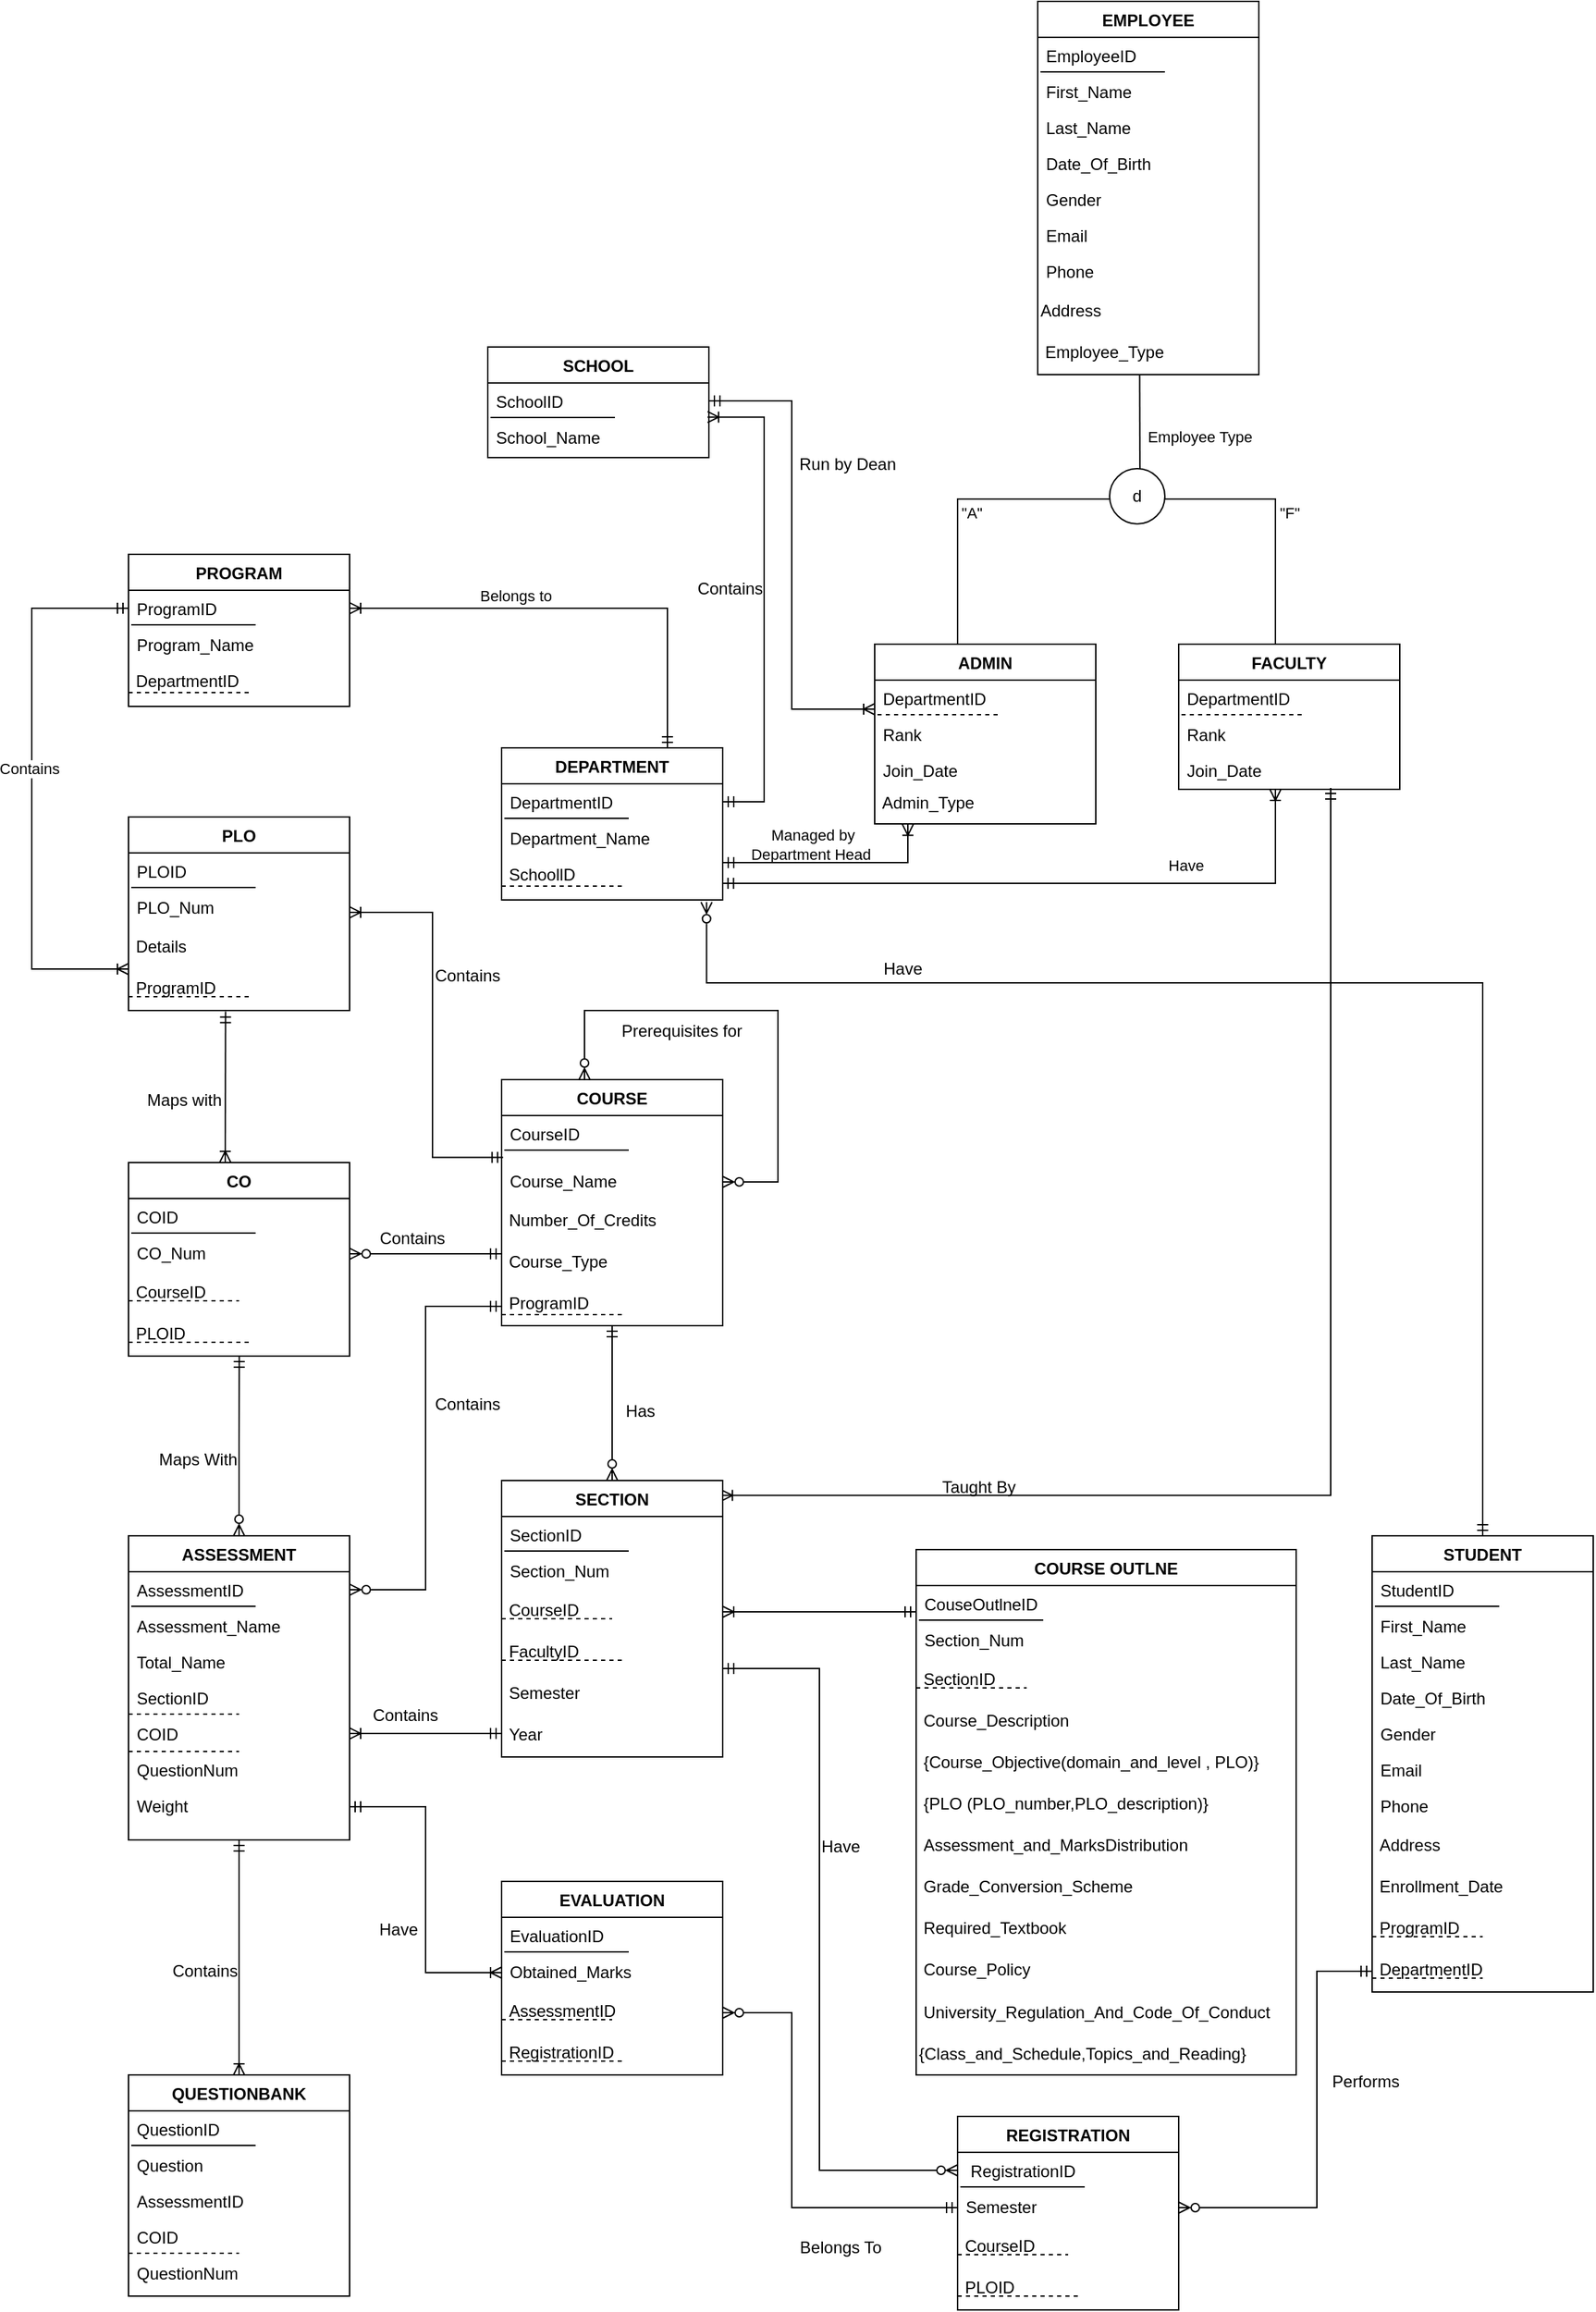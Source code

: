 <mxfile version="20.6.0" type="github">
  <diagram id="2zHvBWxBgFCYUnNaGsA4" name="Page-1">
    <mxGraphModel dx="2097" dy="699" grid="1" gridSize="10" guides="1" tooltips="1" connect="1" arrows="1" fold="1" page="1" pageScale="1" pageWidth="850" pageHeight="1100" math="0" shadow="0">
      <root>
        <mxCell id="0" />
        <mxCell id="1" parent="0" />
        <mxCell id="8piM8ojpYTOPc1nWlogf-1" value="EMPLOYEE" style="swimlane;fontStyle=1;align=center;verticalAlign=top;childLayout=stackLayout;horizontal=1;startSize=26;horizontalStack=0;resizeParent=1;resizeLast=0;collapsible=1;marginBottom=0;rounded=0;shadow=0;strokeWidth=1;" parent="1" vertex="1">
          <mxGeometry x="508" y="120" width="160" height="270" as="geometry">
            <mxRectangle x="550" y="140" width="160" height="26" as="alternateBounds" />
          </mxGeometry>
        </mxCell>
        <mxCell id="8piM8ojpYTOPc1nWlogf-2" value="EmployeeID" style="text;align=left;verticalAlign=top;spacingLeft=4;spacingRight=4;overflow=hidden;rotatable=0;points=[[0,0.5],[1,0.5]];portConstraint=eastwest;" parent="8piM8ojpYTOPc1nWlogf-1" vertex="1">
          <mxGeometry y="26" width="160" height="26" as="geometry" />
        </mxCell>
        <mxCell id="8piM8ojpYTOPc1nWlogf-3" value="" style="endArrow=none;html=1;rounded=0;" parent="8piM8ojpYTOPc1nWlogf-1" edge="1">
          <mxGeometry width="50" height="50" relative="1" as="geometry">
            <mxPoint x="2" y="51" as="sourcePoint" />
            <mxPoint x="92" y="51" as="targetPoint" />
          </mxGeometry>
        </mxCell>
        <mxCell id="8piM8ojpYTOPc1nWlogf-4" value="First_Name" style="text;align=left;verticalAlign=top;spacingLeft=4;spacingRight=4;overflow=hidden;rotatable=0;points=[[0,0.5],[1,0.5]];portConstraint=eastwest;rounded=0;shadow=0;html=0;" parent="8piM8ojpYTOPc1nWlogf-1" vertex="1">
          <mxGeometry y="52" width="160" height="26" as="geometry" />
        </mxCell>
        <mxCell id="8piM8ojpYTOPc1nWlogf-5" value="Last_Name" style="text;align=left;verticalAlign=top;spacingLeft=4;spacingRight=4;overflow=hidden;rotatable=0;points=[[0,0.5],[1,0.5]];portConstraint=eastwest;rounded=0;shadow=0;html=0;" parent="8piM8ojpYTOPc1nWlogf-1" vertex="1">
          <mxGeometry y="78" width="160" height="26" as="geometry" />
        </mxCell>
        <mxCell id="8piM8ojpYTOPc1nWlogf-6" value="Date_Of_Birth" style="text;align=left;verticalAlign=top;spacingLeft=4;spacingRight=4;overflow=hidden;rotatable=0;points=[[0,0.5],[1,0.5]];portConstraint=eastwest;rounded=0;shadow=0;html=0;" parent="8piM8ojpYTOPc1nWlogf-1" vertex="1">
          <mxGeometry y="104" width="160" height="26" as="geometry" />
        </mxCell>
        <mxCell id="8piM8ojpYTOPc1nWlogf-7" value="Gender&#xa;" style="text;align=left;verticalAlign=top;spacingLeft=4;spacingRight=4;overflow=hidden;rotatable=0;points=[[0,0.5],[1,0.5]];portConstraint=eastwest;rounded=0;shadow=0;html=0;" parent="8piM8ojpYTOPc1nWlogf-1" vertex="1">
          <mxGeometry y="130" width="160" height="26" as="geometry" />
        </mxCell>
        <mxCell id="8piM8ojpYTOPc1nWlogf-8" value="Email" style="text;align=left;verticalAlign=top;spacingLeft=4;spacingRight=4;overflow=hidden;rotatable=0;points=[[0,0.5],[1,0.5]];portConstraint=eastwest;" parent="8piM8ojpYTOPc1nWlogf-1" vertex="1">
          <mxGeometry y="156" width="160" height="26" as="geometry" />
        </mxCell>
        <mxCell id="8piM8ojpYTOPc1nWlogf-9" value="Phone" style="text;align=left;verticalAlign=top;spacingLeft=4;spacingRight=4;overflow=hidden;rotatable=0;points=[[0,0.5],[1,0.5]];portConstraint=eastwest;" parent="8piM8ojpYTOPc1nWlogf-1" vertex="1">
          <mxGeometry y="182" width="160" height="28" as="geometry" />
        </mxCell>
        <mxCell id="8piM8ojpYTOPc1nWlogf-10" value="Address" style="text;html=1;align=left;verticalAlign=top;resizable=0;points=[];autosize=1;strokeColor=none;fillColor=none;" parent="8piM8ojpYTOPc1nWlogf-1" vertex="1">
          <mxGeometry y="210" width="160" height="30" as="geometry" />
        </mxCell>
        <mxCell id="8piM8ojpYTOPc1nWlogf-11" value="&amp;nbsp;Employee_Type" style="text;html=1;align=left;verticalAlign=top;resizable=0;points=[];autosize=1;strokeColor=none;fillColor=none;" parent="8piM8ojpYTOPc1nWlogf-1" vertex="1">
          <mxGeometry y="240" width="160" height="30" as="geometry" />
        </mxCell>
        <mxCell id="8piM8ojpYTOPc1nWlogf-12" value="" style="endArrow=none;html=1;rounded=0;entryX=0.461;entryY=0.994;entryDx=0;entryDy=0;entryPerimeter=0;" parent="1" target="8piM8ojpYTOPc1nWlogf-11" edge="1">
          <mxGeometry width="50" height="50" relative="1" as="geometry">
            <mxPoint x="582" y="470" as="sourcePoint" />
            <mxPoint x="630" y="410" as="targetPoint" />
          </mxGeometry>
        </mxCell>
        <mxCell id="8piM8ojpYTOPc1nWlogf-13" value="d" style="ellipse;whiteSpace=wrap;html=1;aspect=fixed;" parent="1" vertex="1">
          <mxGeometry x="560" y="458" width="40" height="40" as="geometry" />
        </mxCell>
        <mxCell id="8piM8ojpYTOPc1nWlogf-14" value="" style="endArrow=none;html=1;rounded=0;edgeStyle=orthogonalEdgeStyle;entryX=0;entryY=0.55;entryDx=0;entryDy=0;entryPerimeter=0;" parent="1" target="8piM8ojpYTOPc1nWlogf-13" edge="1">
          <mxGeometry width="50" height="50" relative="1" as="geometry">
            <mxPoint x="450" y="590" as="sourcePoint" />
            <mxPoint x="550" y="480" as="targetPoint" />
            <Array as="points">
              <mxPoint x="450" y="480" />
            </Array>
          </mxGeometry>
        </mxCell>
        <mxCell id="8piM8ojpYTOPc1nWlogf-15" value="ADMIN" style="swimlane;fontStyle=1;align=center;verticalAlign=top;childLayout=stackLayout;horizontal=1;startSize=26;horizontalStack=0;resizeParent=1;resizeLast=0;collapsible=1;marginBottom=0;rounded=0;shadow=0;strokeWidth=1;" parent="1" vertex="1">
          <mxGeometry x="390" y="585" width="160" height="130" as="geometry">
            <mxRectangle x="550" y="140" width="160" height="26" as="alternateBounds" />
          </mxGeometry>
        </mxCell>
        <mxCell id="8piM8ojpYTOPc1nWlogf-16" value="DepartmentID" style="text;align=left;verticalAlign=top;spacingLeft=4;spacingRight=4;overflow=hidden;rotatable=0;points=[[0,0.5],[1,0.5]];portConstraint=eastwest;" parent="8piM8ojpYTOPc1nWlogf-15" vertex="1">
          <mxGeometry y="26" width="160" height="26" as="geometry" />
        </mxCell>
        <mxCell id="8piM8ojpYTOPc1nWlogf-17" value="" style="endArrow=none;html=1;rounded=0;dashed=1;" parent="8piM8ojpYTOPc1nWlogf-15" edge="1">
          <mxGeometry width="50" height="50" relative="1" as="geometry">
            <mxPoint x="2" y="51" as="sourcePoint" />
            <mxPoint x="92" y="51" as="targetPoint" />
          </mxGeometry>
        </mxCell>
        <mxCell id="8piM8ojpYTOPc1nWlogf-18" value="Rank" style="text;align=left;verticalAlign=top;spacingLeft=4;spacingRight=4;overflow=hidden;rotatable=0;points=[[0,0.5],[1,0.5]];portConstraint=eastwest;rounded=0;shadow=0;html=0;" parent="8piM8ojpYTOPc1nWlogf-15" vertex="1">
          <mxGeometry y="52" width="160" height="26" as="geometry" />
        </mxCell>
        <mxCell id="8piM8ojpYTOPc1nWlogf-19" value="Join_Date " style="text;align=left;verticalAlign=top;spacingLeft=4;spacingRight=4;overflow=hidden;rotatable=0;points=[[0,0.5],[1,0.5]];portConstraint=eastwest;rounded=0;shadow=0;html=0;" parent="8piM8ojpYTOPc1nWlogf-15" vertex="1">
          <mxGeometry y="78" width="160" height="22" as="geometry" />
        </mxCell>
        <mxCell id="3x2JDEbz_K17HkqZdjFt-53" value="&amp;nbsp;Admin_Type" style="text;html=1;align=left;verticalAlign=middle;resizable=0;points=[];autosize=1;strokeColor=none;fillColor=none;" vertex="1" parent="8piM8ojpYTOPc1nWlogf-15">
          <mxGeometry y="100" width="160" height="30" as="geometry" />
        </mxCell>
        <mxCell id="8piM8ojpYTOPc1nWlogf-20" style="edgeStyle=elbowEdgeStyle;rounded=0;orthogonalLoop=1;jettySize=auto;html=1;startArrow=ERmandOne;startFill=0;endArrow=ERoneToMany;endFill=0;entryX=0.994;entryY=0.054;entryDx=0;entryDy=0;entryPerimeter=0;" parent="1" source="8piM8ojpYTOPc1nWlogf-25" target="8piM8ojpYTOPc1nWlogf-90" edge="1">
          <mxGeometry relative="1" as="geometry">
            <mxPoint x="290" y="1220" as="targetPoint" />
            <mxPoint x="720" y="720" as="sourcePoint" />
            <Array as="points">
              <mxPoint x="720" y="1210" />
              <mxPoint x="720" y="1200" />
              <mxPoint x="680" y="850" />
              <mxPoint x="400" y="1310" />
              <mxPoint x="720" y="870" />
            </Array>
          </mxGeometry>
        </mxCell>
        <mxCell id="8piM8ojpYTOPc1nWlogf-21" value="FACULTY" style="swimlane;fontStyle=1;align=center;verticalAlign=top;childLayout=stackLayout;horizontal=1;startSize=26;horizontalStack=0;resizeParent=1;resizeLast=0;collapsible=1;marginBottom=0;rounded=0;shadow=0;strokeWidth=1;" parent="1" vertex="1">
          <mxGeometry x="610" y="585" width="160" height="105" as="geometry">
            <mxRectangle x="550" y="140" width="160" height="26" as="alternateBounds" />
          </mxGeometry>
        </mxCell>
        <mxCell id="8piM8ojpYTOPc1nWlogf-22" value="DepartmentID" style="text;align=left;verticalAlign=top;spacingLeft=4;spacingRight=4;overflow=hidden;rotatable=0;points=[[0,0.5],[1,0.5]];portConstraint=eastwest;" parent="8piM8ojpYTOPc1nWlogf-21" vertex="1">
          <mxGeometry y="26" width="160" height="26" as="geometry" />
        </mxCell>
        <mxCell id="8piM8ojpYTOPc1nWlogf-23" value="" style="endArrow=none;html=1;rounded=0;dashed=1;" parent="8piM8ojpYTOPc1nWlogf-21" edge="1">
          <mxGeometry width="50" height="50" relative="1" as="geometry">
            <mxPoint x="2" y="51" as="sourcePoint" />
            <mxPoint x="92" y="51" as="targetPoint" />
          </mxGeometry>
        </mxCell>
        <mxCell id="8piM8ojpYTOPc1nWlogf-24" value="Rank" style="text;align=left;verticalAlign=top;spacingLeft=4;spacingRight=4;overflow=hidden;rotatable=0;points=[[0,0.5],[1,0.5]];portConstraint=eastwest;rounded=0;shadow=0;html=0;" parent="8piM8ojpYTOPc1nWlogf-21" vertex="1">
          <mxGeometry y="52" width="160" height="26" as="geometry" />
        </mxCell>
        <mxCell id="8piM8ojpYTOPc1nWlogf-25" value="Join_Date " style="text;align=left;verticalAlign=top;spacingLeft=4;spacingRight=4;overflow=hidden;rotatable=0;points=[[0,0.5],[1,0.5]];portConstraint=eastwest;rounded=0;shadow=0;html=0;" parent="8piM8ojpYTOPc1nWlogf-21" vertex="1">
          <mxGeometry y="78" width="160" height="26" as="geometry" />
        </mxCell>
        <mxCell id="8piM8ojpYTOPc1nWlogf-26" value="" style="endArrow=none;html=1;rounded=0;edgeStyle=orthogonalEdgeStyle;entryX=1;entryY=0.5;entryDx=0;entryDy=0;" parent="1" target="8piM8ojpYTOPc1nWlogf-13" edge="1">
          <mxGeometry width="50" height="50" relative="1" as="geometry">
            <mxPoint x="680" y="585" as="sourcePoint" />
            <mxPoint x="790" y="475" as="targetPoint" />
            <Array as="points">
              <mxPoint x="680" y="480" />
              <mxPoint x="600" y="480" />
            </Array>
          </mxGeometry>
        </mxCell>
        <mxCell id="8piM8ojpYTOPc1nWlogf-27" value="SCHOOL" style="swimlane;fontStyle=1;align=center;verticalAlign=top;childLayout=stackLayout;horizontal=1;startSize=26;horizontalStack=0;resizeParent=1;resizeLast=0;collapsible=1;marginBottom=0;rounded=0;shadow=0;strokeWidth=1;" parent="1" vertex="1">
          <mxGeometry x="110" y="370" width="160" height="80" as="geometry">
            <mxRectangle x="550" y="140" width="160" height="26" as="alternateBounds" />
          </mxGeometry>
        </mxCell>
        <mxCell id="8piM8ojpYTOPc1nWlogf-28" value="SchoolID" style="text;align=left;verticalAlign=top;spacingLeft=4;spacingRight=4;overflow=hidden;rotatable=0;points=[[0,0.5],[1,0.5]];portConstraint=eastwest;" parent="8piM8ojpYTOPc1nWlogf-27" vertex="1">
          <mxGeometry y="26" width="160" height="26" as="geometry" />
        </mxCell>
        <mxCell id="8piM8ojpYTOPc1nWlogf-29" value="" style="endArrow=none;html=1;rounded=0;" parent="8piM8ojpYTOPc1nWlogf-27" edge="1">
          <mxGeometry width="50" height="50" relative="1" as="geometry">
            <mxPoint x="2" y="51" as="sourcePoint" />
            <mxPoint x="92" y="51" as="targetPoint" />
          </mxGeometry>
        </mxCell>
        <mxCell id="8piM8ojpYTOPc1nWlogf-30" value="School_Name" style="text;align=left;verticalAlign=top;spacingLeft=4;spacingRight=4;overflow=hidden;rotatable=0;points=[[0,0.5],[1,0.5]];portConstraint=eastwest;rounded=0;shadow=0;html=0;" parent="8piM8ojpYTOPc1nWlogf-27" vertex="1">
          <mxGeometry y="52" width="160" height="26" as="geometry" />
        </mxCell>
        <mxCell id="8piM8ojpYTOPc1nWlogf-31" value="" style="endArrow=ERoneToMany;html=1;rounded=0;edgeStyle=elbowEdgeStyle;exitX=1;exitY=0.5;exitDx=0;exitDy=0;startArrow=ERmandOne;startFill=0;endFill=0;" parent="1" source="8piM8ojpYTOPc1nWlogf-28" edge="1">
          <mxGeometry width="50" height="50" relative="1" as="geometry">
            <mxPoint x="390" y="470" as="sourcePoint" />
            <mxPoint x="390" y="632" as="targetPoint" />
          </mxGeometry>
        </mxCell>
        <mxCell id="8piM8ojpYTOPc1nWlogf-32" value="Run by Dean" style="text;html=1;align=center;verticalAlign=middle;resizable=0;points=[];autosize=1;strokeColor=none;fillColor=none;" parent="1" vertex="1">
          <mxGeometry x="325" y="440" width="90" height="30" as="geometry" />
        </mxCell>
        <mxCell id="8piM8ojpYTOPc1nWlogf-33" value="" style="edgeStyle=elbowEdgeStyle;rounded=0;orthogonalLoop=1;jettySize=auto;html=1;startArrow=ERzeroToMany;startFill=0;endArrow=ERmandOne;endFill=0;elbow=vertical;exitX=0.927;exitY=1.121;exitDx=0;exitDy=0;exitPerimeter=0;" parent="1" source="8piM8ojpYTOPc1nWlogf-38" target="8piM8ojpYTOPc1nWlogf-128" edge="1">
          <mxGeometry relative="1" as="geometry">
            <mxPoint x="210" y="800" as="sourcePoint" />
            <Array as="points">
              <mxPoint x="660" y="830" />
            </Array>
          </mxGeometry>
        </mxCell>
        <mxCell id="8piM8ojpYTOPc1nWlogf-34" value="DEPARTMENT" style="swimlane;fontStyle=1;align=center;verticalAlign=top;childLayout=stackLayout;horizontal=1;startSize=26;horizontalStack=0;resizeParent=1;resizeLast=0;collapsible=1;marginBottom=0;rounded=0;shadow=0;strokeWidth=1;" parent="1" vertex="1">
          <mxGeometry x="120" y="660" width="160" height="110" as="geometry">
            <mxRectangle x="550" y="140" width="160" height="26" as="alternateBounds" />
          </mxGeometry>
        </mxCell>
        <mxCell id="8piM8ojpYTOPc1nWlogf-35" value="DepartmentID" style="text;align=left;verticalAlign=top;spacingLeft=4;spacingRight=4;overflow=hidden;rotatable=0;points=[[0,0.5],[1,0.5]];portConstraint=eastwest;" parent="8piM8ojpYTOPc1nWlogf-34" vertex="1">
          <mxGeometry y="26" width="160" height="26" as="geometry" />
        </mxCell>
        <mxCell id="8piM8ojpYTOPc1nWlogf-36" value="" style="endArrow=none;html=1;rounded=0;" parent="8piM8ojpYTOPc1nWlogf-34" edge="1">
          <mxGeometry width="50" height="50" relative="1" as="geometry">
            <mxPoint x="2" y="51" as="sourcePoint" />
            <mxPoint x="92" y="51" as="targetPoint" />
          </mxGeometry>
        </mxCell>
        <mxCell id="8piM8ojpYTOPc1nWlogf-37" value="Department_Name" style="text;align=left;verticalAlign=top;spacingLeft=4;spacingRight=4;overflow=hidden;rotatable=0;points=[[0,0.5],[1,0.5]];portConstraint=eastwest;rounded=0;shadow=0;html=0;" parent="8piM8ojpYTOPc1nWlogf-34" vertex="1">
          <mxGeometry y="52" width="160" height="26" as="geometry" />
        </mxCell>
        <mxCell id="8piM8ojpYTOPc1nWlogf-38" value="&amp;nbsp;SchoollD" style="text;html=1;align=left;verticalAlign=top;resizable=0;points=[];autosize=1;strokeColor=none;fillColor=none;" parent="8piM8ojpYTOPc1nWlogf-34" vertex="1">
          <mxGeometry y="78" width="160" height="30" as="geometry" />
        </mxCell>
        <mxCell id="8piM8ojpYTOPc1nWlogf-39" value="" style="endArrow=none;dashed=1;html=1;rounded=0;" parent="8piM8ojpYTOPc1nWlogf-34" edge="1">
          <mxGeometry width="50" height="50" relative="1" as="geometry">
            <mxPoint y="100" as="sourcePoint" />
            <mxPoint x="90" y="100" as="targetPoint" />
            <Array as="points" />
          </mxGeometry>
        </mxCell>
        <mxCell id="8piM8ojpYTOPc1nWlogf-40" value="" style="endArrow=ERoneToMany;html=1;rounded=0;edgeStyle=elbowEdgeStyle;entryX=0.994;entryY=0.951;entryDx=0;entryDy=0;entryPerimeter=0;exitX=1;exitY=0.5;exitDx=0;exitDy=0;startArrow=ERmandOne;startFill=0;endFill=0;" parent="1" source="8piM8ojpYTOPc1nWlogf-35" target="8piM8ojpYTOPc1nWlogf-28" edge="1">
          <mxGeometry width="50" height="50" relative="1" as="geometry">
            <mxPoint x="330" y="680" as="sourcePoint" />
            <mxPoint x="290" y="430" as="targetPoint" />
            <Array as="points">
              <mxPoint x="310" y="560" />
            </Array>
          </mxGeometry>
        </mxCell>
        <mxCell id="8piM8ojpYTOPc1nWlogf-41" value="Contains" style="text;html=1;align=center;verticalAlign=middle;resizable=0;points=[];autosize=1;strokeColor=none;fillColor=none;" parent="1" vertex="1">
          <mxGeometry x="250" y="530" width="70" height="30" as="geometry" />
        </mxCell>
        <mxCell id="8piM8ojpYTOPc1nWlogf-42" value="" style="endArrow=ERoneToMany;html=1;rounded=0;edgeStyle=elbowEdgeStyle;startArrow=ERmandOne;startFill=0;endFill=0;entryX=0.153;entryY=1.009;entryDx=0;entryDy=0;entryPerimeter=0;" parent="1" target="3x2JDEbz_K17HkqZdjFt-53" edge="1">
          <mxGeometry width="50" height="50" relative="1" as="geometry">
            <mxPoint x="280" y="743" as="sourcePoint" />
            <mxPoint x="414" y="719" as="targetPoint" />
            <Array as="points">
              <mxPoint x="414" y="750" />
              <mxPoint x="440" y="740" />
              <mxPoint x="440" y="760" />
              <mxPoint x="450" y="879.27" />
            </Array>
          </mxGeometry>
        </mxCell>
        <mxCell id="8piM8ojpYTOPc1nWlogf-43" value="Managed by &lt;br style=&quot;font-size: 11px;&quot;&gt;Department Head&amp;nbsp;" style="text;html=1;align=center;verticalAlign=middle;resizable=0;points=[];autosize=1;strokeColor=none;fillColor=none;fontSize=11;" parent="1" vertex="1">
          <mxGeometry x="290" y="710" width="110" height="40" as="geometry" />
        </mxCell>
        <mxCell id="8piM8ojpYTOPc1nWlogf-44" value="" style="endArrow=ERoneToMany;html=1;rounded=0;edgeStyle=elbowEdgeStyle;startArrow=ERmandOne;startFill=0;endFill=0;exitX=0.999;exitY=0.667;exitDx=0;exitDy=0;exitPerimeter=0;" parent="1" source="8piM8ojpYTOPc1nWlogf-38" edge="1">
          <mxGeometry width="50" height="50" relative="1" as="geometry">
            <mxPoint x="292.72" y="742.56" as="sourcePoint" />
            <mxPoint x="680" y="690" as="targetPoint" />
            <Array as="points">
              <mxPoint x="680" y="780" />
              <mxPoint x="420" y="750" />
              <mxPoint x="450" y="750" />
              <mxPoint x="450" y="770" />
              <mxPoint x="460" y="889.27" />
            </Array>
          </mxGeometry>
        </mxCell>
        <mxCell id="8piM8ojpYTOPc1nWlogf-45" value="Have" style="text;html=1;align=center;verticalAlign=middle;resizable=0;points=[];autosize=1;strokeColor=none;fillColor=none;fontSize=11;" parent="1" vertex="1">
          <mxGeometry x="590" y="730" width="50" height="30" as="geometry" />
        </mxCell>
        <mxCell id="8piM8ojpYTOPc1nWlogf-46" value="PROGRAM" style="swimlane;fontStyle=1;align=center;verticalAlign=top;childLayout=stackLayout;horizontal=1;startSize=26;horizontalStack=0;resizeParent=1;resizeLast=0;collapsible=1;marginBottom=0;rounded=0;shadow=0;strokeWidth=1;" parent="1" vertex="1">
          <mxGeometry x="-150" y="520" width="160" height="110" as="geometry">
            <mxRectangle x="550" y="140" width="160" height="26" as="alternateBounds" />
          </mxGeometry>
        </mxCell>
        <mxCell id="8piM8ojpYTOPc1nWlogf-47" value="ProgramID" style="text;align=left;verticalAlign=top;spacingLeft=4;spacingRight=4;overflow=hidden;rotatable=0;points=[[0,0.5],[1,0.5]];portConstraint=eastwest;" parent="8piM8ojpYTOPc1nWlogf-46" vertex="1">
          <mxGeometry y="26" width="160" height="26" as="geometry" />
        </mxCell>
        <mxCell id="8piM8ojpYTOPc1nWlogf-48" value="" style="endArrow=none;html=1;rounded=0;" parent="8piM8ojpYTOPc1nWlogf-46" edge="1">
          <mxGeometry width="50" height="50" relative="1" as="geometry">
            <mxPoint x="2" y="51" as="sourcePoint" />
            <mxPoint x="92" y="51" as="targetPoint" />
          </mxGeometry>
        </mxCell>
        <mxCell id="8piM8ojpYTOPc1nWlogf-49" value="Program_Name" style="text;align=left;verticalAlign=top;spacingLeft=4;spacingRight=4;overflow=hidden;rotatable=0;points=[[0,0.5],[1,0.5]];portConstraint=eastwest;rounded=0;shadow=0;html=0;" parent="8piM8ojpYTOPc1nWlogf-46" vertex="1">
          <mxGeometry y="52" width="160" height="26" as="geometry" />
        </mxCell>
        <mxCell id="8piM8ojpYTOPc1nWlogf-50" value="&amp;nbsp;DepartmentID" style="text;html=1;align=left;verticalAlign=top;resizable=0;points=[];autosize=1;strokeColor=none;fillColor=none;" parent="8piM8ojpYTOPc1nWlogf-46" vertex="1">
          <mxGeometry y="78" width="160" height="30" as="geometry" />
        </mxCell>
        <mxCell id="8piM8ojpYTOPc1nWlogf-51" value="" style="endArrow=none;dashed=1;html=1;rounded=0;" parent="8piM8ojpYTOPc1nWlogf-46" edge="1">
          <mxGeometry width="50" height="50" relative="1" as="geometry">
            <mxPoint y="100" as="sourcePoint" />
            <mxPoint x="90" y="100" as="targetPoint" />
            <Array as="points" />
          </mxGeometry>
        </mxCell>
        <mxCell id="8piM8ojpYTOPc1nWlogf-52" value="" style="endArrow=ERoneToMany;html=1;rounded=0;edgeStyle=elbowEdgeStyle;startArrow=ERmandOne;startFill=0;endFill=0;entryX=1;entryY=0.5;entryDx=0;entryDy=0;exitX=0.75;exitY=0;exitDx=0;exitDy=0;" parent="1" source="8piM8ojpYTOPc1nWlogf-34" target="8piM8ojpYTOPc1nWlogf-47" edge="1">
          <mxGeometry width="50" height="50" relative="1" as="geometry">
            <mxPoint x="240" y="620" as="sourcePoint" />
            <mxPoint x="240" y="541" as="targetPoint" />
            <Array as="points">
              <mxPoint x="240" y="570" />
              <mxPoint x="270" y="592" />
              <mxPoint x="270" y="612" />
              <mxPoint x="280" y="731.27" />
            </Array>
          </mxGeometry>
        </mxCell>
        <mxCell id="8piM8ojpYTOPc1nWlogf-53" value="Belongs to" style="text;html=1;align=center;verticalAlign=middle;resizable=0;points=[];autosize=1;strokeColor=none;fillColor=none;fontSize=11;" parent="1" vertex="1">
          <mxGeometry x="90" y="535" width="80" height="30" as="geometry" />
        </mxCell>
        <mxCell id="8piM8ojpYTOPc1nWlogf-54" value="Employee Type" style="text;html=1;align=center;verticalAlign=middle;resizable=0;points=[];autosize=1;strokeColor=none;fillColor=none;fontSize=11;" parent="1" vertex="1">
          <mxGeometry x="575" y="420" width="100" height="30" as="geometry" />
        </mxCell>
        <mxCell id="8piM8ojpYTOPc1nWlogf-55" value="&quot;A&quot;" style="text;html=1;align=center;verticalAlign=middle;resizable=0;points=[];autosize=1;strokeColor=none;fillColor=none;fontSize=11;" parent="1" vertex="1">
          <mxGeometry x="440" y="475" width="40" height="30" as="geometry" />
        </mxCell>
        <mxCell id="8piM8ojpYTOPc1nWlogf-56" value="&quot;F&quot;" style="text;html=1;align=center;verticalAlign=middle;resizable=0;points=[];autosize=1;strokeColor=none;fillColor=none;fontSize=11;" parent="1" vertex="1">
          <mxGeometry x="670" y="475" width="40" height="30" as="geometry" />
        </mxCell>
        <mxCell id="8piM8ojpYTOPc1nWlogf-57" value="PLO" style="swimlane;fontStyle=1;align=center;verticalAlign=top;childLayout=stackLayout;horizontal=1;startSize=26;horizontalStack=0;resizeParent=1;resizeLast=0;collapsible=1;marginBottom=0;rounded=0;shadow=0;strokeWidth=1;" parent="1" vertex="1">
          <mxGeometry x="-150" y="710" width="160" height="140" as="geometry">
            <mxRectangle x="550" y="140" width="160" height="26" as="alternateBounds" />
          </mxGeometry>
        </mxCell>
        <mxCell id="8piM8ojpYTOPc1nWlogf-58" value="PLOID" style="text;align=left;verticalAlign=top;spacingLeft=4;spacingRight=4;overflow=hidden;rotatable=0;points=[[0,0.5],[1,0.5]];portConstraint=eastwest;" parent="8piM8ojpYTOPc1nWlogf-57" vertex="1">
          <mxGeometry y="26" width="160" height="26" as="geometry" />
        </mxCell>
        <mxCell id="8piM8ojpYTOPc1nWlogf-59" value="" style="endArrow=none;html=1;rounded=0;" parent="8piM8ojpYTOPc1nWlogf-57" edge="1">
          <mxGeometry width="50" height="50" relative="1" as="geometry">
            <mxPoint x="2" y="51" as="sourcePoint" />
            <mxPoint x="92" y="51" as="targetPoint" />
          </mxGeometry>
        </mxCell>
        <mxCell id="8piM8ojpYTOPc1nWlogf-60" value="PLO_Num" style="text;align=left;verticalAlign=top;spacingLeft=4;spacingRight=4;overflow=hidden;rotatable=0;points=[[0,0.5],[1,0.5]];portConstraint=eastwest;rounded=0;shadow=0;html=0;" parent="8piM8ojpYTOPc1nWlogf-57" vertex="1">
          <mxGeometry y="52" width="160" height="28" as="geometry" />
        </mxCell>
        <mxCell id="8piM8ojpYTOPc1nWlogf-61" value="&amp;nbsp;Details" style="text;html=1;align=left;verticalAlign=top;resizable=0;points=[];autosize=1;strokeColor=none;fillColor=none;" parent="8piM8ojpYTOPc1nWlogf-57" vertex="1">
          <mxGeometry y="80" width="160" height="30" as="geometry" />
        </mxCell>
        <mxCell id="8piM8ojpYTOPc1nWlogf-62" value="&amp;nbsp;ProgramID" style="text;html=1;align=left;verticalAlign=top;resizable=0;points=[];autosize=1;strokeColor=none;fillColor=none;" parent="8piM8ojpYTOPc1nWlogf-57" vertex="1">
          <mxGeometry y="110" width="160" height="30" as="geometry" />
        </mxCell>
        <mxCell id="8piM8ojpYTOPc1nWlogf-63" value="" style="endArrow=none;dashed=1;html=1;rounded=0;" parent="8piM8ojpYTOPc1nWlogf-57" edge="1">
          <mxGeometry width="50" height="50" relative="1" as="geometry">
            <mxPoint y="130" as="sourcePoint" />
            <mxPoint x="90" y="130" as="targetPoint" />
            <Array as="points">
              <mxPoint x="50" y="130" />
            </Array>
          </mxGeometry>
        </mxCell>
        <mxCell id="8piM8ojpYTOPc1nWlogf-64" value="" style="endArrow=ERoneToMany;html=1;rounded=0;edgeStyle=elbowEdgeStyle;exitX=0;exitY=0.5;exitDx=0;exitDy=0;startArrow=ERmandOne;startFill=0;endFill=0;" parent="1" source="8piM8ojpYTOPc1nWlogf-47" edge="1">
          <mxGeometry width="50" height="50" relative="1" as="geometry">
            <mxPoint x="-310" y="585" as="sourcePoint" />
            <mxPoint x="-150" y="820" as="targetPoint" />
            <Array as="points">
              <mxPoint x="-220" y="660" />
            </Array>
          </mxGeometry>
        </mxCell>
        <mxCell id="8piM8ojpYTOPc1nWlogf-65" value="Contains" style="edgeLabel;html=1;align=center;verticalAlign=middle;resizable=0;points=[];fontSize=11;" parent="8piM8ojpYTOPc1nWlogf-64" vertex="1" connectable="0">
          <mxGeometry x="-0.076" y="-2" relative="1" as="geometry">
            <mxPoint as="offset" />
          </mxGeometry>
        </mxCell>
        <mxCell id="8piM8ojpYTOPc1nWlogf-66" value="CO" style="swimlane;fontStyle=1;align=center;verticalAlign=top;childLayout=stackLayout;horizontal=1;startSize=26;horizontalStack=0;resizeParent=1;resizeLast=0;collapsible=1;marginBottom=0;rounded=0;shadow=0;strokeWidth=1;" parent="1" vertex="1">
          <mxGeometry x="-150" y="960" width="160" height="140" as="geometry">
            <mxRectangle x="550" y="140" width="160" height="26" as="alternateBounds" />
          </mxGeometry>
        </mxCell>
        <mxCell id="8piM8ojpYTOPc1nWlogf-67" value="COID" style="text;align=left;verticalAlign=top;spacingLeft=4;spacingRight=4;overflow=hidden;rotatable=0;points=[[0,0.5],[1,0.5]];portConstraint=eastwest;" parent="8piM8ojpYTOPc1nWlogf-66" vertex="1">
          <mxGeometry y="26" width="160" height="26" as="geometry" />
        </mxCell>
        <mxCell id="8piM8ojpYTOPc1nWlogf-68" value="" style="endArrow=none;html=1;rounded=0;" parent="8piM8ojpYTOPc1nWlogf-66" edge="1">
          <mxGeometry width="50" height="50" relative="1" as="geometry">
            <mxPoint x="2" y="51" as="sourcePoint" />
            <mxPoint x="92" y="51" as="targetPoint" />
          </mxGeometry>
        </mxCell>
        <mxCell id="8piM8ojpYTOPc1nWlogf-69" value="CO_Num" style="text;align=left;verticalAlign=top;spacingLeft=4;spacingRight=4;overflow=hidden;rotatable=0;points=[[0,0.5],[1,0.5]];portConstraint=eastwest;rounded=0;shadow=0;html=0;" parent="8piM8ojpYTOPc1nWlogf-66" vertex="1">
          <mxGeometry y="52" width="160" height="28" as="geometry" />
        </mxCell>
        <mxCell id="8piM8ojpYTOPc1nWlogf-70" value="&amp;nbsp;CourseID" style="text;html=1;align=left;verticalAlign=top;resizable=0;points=[];autosize=1;strokeColor=none;fillColor=none;" parent="8piM8ojpYTOPc1nWlogf-66" vertex="1">
          <mxGeometry y="80" width="160" height="30" as="geometry" />
        </mxCell>
        <mxCell id="8piM8ojpYTOPc1nWlogf-71" value="" style="endArrow=none;dashed=1;html=1;rounded=0;fontSize=12;" parent="8piM8ojpYTOPc1nWlogf-66" edge="1">
          <mxGeometry width="50" height="50" relative="1" as="geometry">
            <mxPoint y="100" as="sourcePoint" />
            <mxPoint x="80" y="100" as="targetPoint" />
          </mxGeometry>
        </mxCell>
        <mxCell id="8piM8ojpYTOPc1nWlogf-72" value="&amp;nbsp;PLOID" style="text;html=1;align=left;verticalAlign=top;resizable=0;points=[];autosize=1;strokeColor=none;fillColor=none;" parent="8piM8ojpYTOPc1nWlogf-66" vertex="1">
          <mxGeometry y="110" width="160" height="30" as="geometry" />
        </mxCell>
        <mxCell id="8piM8ojpYTOPc1nWlogf-73" value="" style="endArrow=none;dashed=1;html=1;rounded=0;" parent="8piM8ojpYTOPc1nWlogf-66" edge="1">
          <mxGeometry width="50" height="50" relative="1" as="geometry">
            <mxPoint y="130" as="sourcePoint" />
            <mxPoint x="90" y="130" as="targetPoint" />
            <Array as="points">
              <mxPoint x="50" y="130" />
            </Array>
          </mxGeometry>
        </mxCell>
        <mxCell id="8piM8ojpYTOPc1nWlogf-74" value="" style="endArrow=ERoneToMany;html=1;rounded=0;edgeStyle=elbowEdgeStyle;startArrow=ERmandOne;startFill=0;endFill=0;exitX=0.439;exitY=1.024;exitDx=0;exitDy=0;exitPerimeter=0;entryX=0.439;entryY=-0.001;entryDx=0;entryDy=0;entryPerimeter=0;" parent="1" source="8piM8ojpYTOPc1nWlogf-62" target="8piM8ojpYTOPc1nWlogf-66" edge="1">
          <mxGeometry width="50" height="50" relative="1" as="geometry">
            <mxPoint x="-80" y="870" as="sourcePoint" />
            <mxPoint x="-80" y="940" as="targetPoint" />
            <Array as="points">
              <mxPoint x="-80" y="910" />
              <mxPoint x="30.0" y="911" />
              <mxPoint x="60.0" y="901" />
              <mxPoint x="60.0" y="921" />
              <mxPoint x="70.0" y="1040.27" />
            </Array>
          </mxGeometry>
        </mxCell>
        <mxCell id="8piM8ojpYTOPc1nWlogf-75" value="Maps with" style="text;html=1;align=center;verticalAlign=middle;resizable=0;points=[];autosize=1;strokeColor=none;fillColor=none;fontSize=12;" parent="1" vertex="1">
          <mxGeometry x="-150" y="900" width="80" height="30" as="geometry" />
        </mxCell>
        <mxCell id="8piM8ojpYTOPc1nWlogf-76" value="COURSE" style="swimlane;fontStyle=1;align=center;verticalAlign=top;childLayout=stackLayout;horizontal=1;startSize=26;horizontalStack=0;resizeParent=1;resizeLast=0;collapsible=1;marginBottom=0;rounded=0;shadow=0;strokeWidth=1;" parent="1" vertex="1">
          <mxGeometry x="120" y="900" width="160" height="178" as="geometry">
            <mxRectangle x="550" y="140" width="160" height="26" as="alternateBounds" />
          </mxGeometry>
        </mxCell>
        <mxCell id="8piM8ojpYTOPc1nWlogf-77" value="CourseID" style="text;align=left;verticalAlign=top;spacingLeft=4;spacingRight=4;overflow=hidden;rotatable=0;points=[[0,0.5],[1,0.5]];portConstraint=eastwest;" parent="8piM8ojpYTOPc1nWlogf-76" vertex="1">
          <mxGeometry y="26" width="160" height="34" as="geometry" />
        </mxCell>
        <mxCell id="8piM8ojpYTOPc1nWlogf-78" value="" style="endArrow=none;html=1;rounded=0;" parent="8piM8ojpYTOPc1nWlogf-76" edge="1">
          <mxGeometry width="50" height="50" relative="1" as="geometry">
            <mxPoint x="2" y="51" as="sourcePoint" />
            <mxPoint x="92" y="51" as="targetPoint" />
          </mxGeometry>
        </mxCell>
        <mxCell id="8piM8ojpYTOPc1nWlogf-79" value="Course_Name" style="text;align=left;verticalAlign=top;spacingLeft=4;spacingRight=4;overflow=hidden;rotatable=0;points=[[0,0.5],[1,0.5]];portConstraint=eastwest;rounded=0;shadow=0;html=0;" parent="8piM8ojpYTOPc1nWlogf-76" vertex="1">
          <mxGeometry y="60" width="160" height="28" as="geometry" />
        </mxCell>
        <mxCell id="8piM8ojpYTOPc1nWlogf-80" value="&amp;nbsp;Number_Of_Credits" style="text;html=1;align=left;verticalAlign=top;resizable=0;points=[];autosize=1;strokeColor=none;fillColor=none;" parent="8piM8ojpYTOPc1nWlogf-76" vertex="1">
          <mxGeometry y="88" width="160" height="30" as="geometry" />
        </mxCell>
        <mxCell id="8piM8ojpYTOPc1nWlogf-81" value="&amp;nbsp;Course_Type" style="text;html=1;align=left;verticalAlign=top;resizable=0;points=[];autosize=1;strokeColor=none;fillColor=none;" parent="8piM8ojpYTOPc1nWlogf-76" vertex="1">
          <mxGeometry y="118" width="160" height="30" as="geometry" />
        </mxCell>
        <mxCell id="8piM8ojpYTOPc1nWlogf-82" value="&amp;nbsp;ProgramID" style="text;html=1;align=left;verticalAlign=top;resizable=0;points=[];autosize=1;strokeColor=none;fillColor=none;" parent="8piM8ojpYTOPc1nWlogf-76" vertex="1">
          <mxGeometry y="148" width="160" height="30" as="geometry" />
        </mxCell>
        <mxCell id="8piM8ojpYTOPc1nWlogf-83" value="" style="endArrow=none;dashed=1;html=1;rounded=0;" parent="8piM8ojpYTOPc1nWlogf-76" edge="1">
          <mxGeometry width="50" height="50" relative="1" as="geometry">
            <mxPoint y="170" as="sourcePoint" />
            <mxPoint x="90" y="170" as="targetPoint" />
            <Array as="points">
              <mxPoint x="50" y="170" />
            </Array>
          </mxGeometry>
        </mxCell>
        <mxCell id="8piM8ojpYTOPc1nWlogf-84" value="" style="endArrow=ERzeroToMany;html=1;rounded=0;edgeStyle=orthogonalEdgeStyle;exitX=1;exitY=0.5;exitDx=0;exitDy=0;startArrow=ERzeroToMany;startFill=0;endFill=0;" parent="8piM8ojpYTOPc1nWlogf-76" source="8piM8ojpYTOPc1nWlogf-79" edge="1">
          <mxGeometry width="50" height="50" relative="1" as="geometry">
            <mxPoint x="230" y="80" as="sourcePoint" />
            <mxPoint x="60" as="targetPoint" />
            <Array as="points">
              <mxPoint x="200" y="74" />
              <mxPoint x="200" y="-50" />
              <mxPoint x="60" y="-50" />
            </Array>
          </mxGeometry>
        </mxCell>
        <mxCell id="8piM8ojpYTOPc1nWlogf-85" value="Prerequisites for" style="text;html=1;align=center;verticalAlign=middle;resizable=0;points=[];autosize=1;strokeColor=none;fillColor=none;" parent="1" vertex="1">
          <mxGeometry x="195" y="850" width="110" height="30" as="geometry" />
        </mxCell>
        <mxCell id="8piM8ojpYTOPc1nWlogf-86" value="" style="endArrow=ERoneToMany;html=1;rounded=0;edgeStyle=elbowEdgeStyle;startArrow=ERmandOne;startFill=0;endFill=0;exitX=0.007;exitY=0.888;exitDx=0;exitDy=0;exitPerimeter=0;" parent="1" source="8piM8ojpYTOPc1nWlogf-77" edge="1">
          <mxGeometry width="50" height="50" relative="1" as="geometry">
            <mxPoint x="90" y="990" as="sourcePoint" />
            <mxPoint x="10" y="779" as="targetPoint" />
            <Array as="points">
              <mxPoint x="70" y="950" />
              <mxPoint x="70" y="900" />
              <mxPoint x="260" y="812" />
              <mxPoint x="260" y="832" />
              <mxPoint x="270" y="951.27" />
            </Array>
          </mxGeometry>
        </mxCell>
        <mxCell id="8piM8ojpYTOPc1nWlogf-87" value="Contains" style="text;html=1;align=center;verticalAlign=middle;resizable=0;points=[];autosize=1;strokeColor=none;fillColor=none;" parent="1" vertex="1">
          <mxGeometry x="60" y="810" width="70" height="30" as="geometry" />
        </mxCell>
        <mxCell id="8piM8ojpYTOPc1nWlogf-88" value="" style="edgeStyle=orthogonalEdgeStyle;rounded=0;orthogonalLoop=1;jettySize=auto;html=1;startArrow=ERzeroToMany;startFill=0;endArrow=ERmandOne;endFill=0;" parent="1" source="8piM8ojpYTOPc1nWlogf-69" target="8piM8ojpYTOPc1nWlogf-81" edge="1">
          <mxGeometry relative="1" as="geometry">
            <Array as="points">
              <mxPoint x="120" y="1040" />
              <mxPoint x="120" y="1040" />
            </Array>
          </mxGeometry>
        </mxCell>
        <mxCell id="8piM8ojpYTOPc1nWlogf-89" value="" style="edgeStyle=orthogonalEdgeStyle;rounded=0;orthogonalLoop=1;jettySize=auto;html=1;startArrow=ERzeroToMany;startFill=0;endArrow=ERmandOne;endFill=0;" parent="1" source="8piM8ojpYTOPc1nWlogf-90" target="8piM8ojpYTOPc1nWlogf-82" edge="1">
          <mxGeometry relative="1" as="geometry" />
        </mxCell>
        <mxCell id="8piM8ojpYTOPc1nWlogf-90" value="SECTION" style="swimlane;fontStyle=1;align=center;verticalAlign=top;childLayout=stackLayout;horizontal=1;startSize=26;horizontalStack=0;resizeParent=1;resizeLast=0;collapsible=1;marginBottom=0;rounded=0;shadow=0;strokeWidth=1;" parent="1" vertex="1">
          <mxGeometry x="120" y="1190" width="160" height="200" as="geometry">
            <mxRectangle x="550" y="140" width="160" height="26" as="alternateBounds" />
          </mxGeometry>
        </mxCell>
        <mxCell id="8piM8ojpYTOPc1nWlogf-91" value="SectionID" style="text;align=left;verticalAlign=top;spacingLeft=4;spacingRight=4;overflow=hidden;rotatable=0;points=[[0,0.5],[1,0.5]];portConstraint=eastwest;" parent="8piM8ojpYTOPc1nWlogf-90" vertex="1">
          <mxGeometry y="26" width="160" height="26" as="geometry" />
        </mxCell>
        <mxCell id="8piM8ojpYTOPc1nWlogf-92" value="" style="endArrow=none;html=1;rounded=0;" parent="8piM8ojpYTOPc1nWlogf-90" edge="1">
          <mxGeometry width="50" height="50" relative="1" as="geometry">
            <mxPoint x="2" y="51" as="sourcePoint" />
            <mxPoint x="92" y="51" as="targetPoint" />
          </mxGeometry>
        </mxCell>
        <mxCell id="8piM8ojpYTOPc1nWlogf-93" value="Section_Num" style="text;align=left;verticalAlign=top;spacingLeft=4;spacingRight=4;overflow=hidden;rotatable=0;points=[[0,0.5],[1,0.5]];portConstraint=eastwest;rounded=0;shadow=0;html=0;" parent="8piM8ojpYTOPc1nWlogf-90" vertex="1">
          <mxGeometry y="52" width="160" height="28" as="geometry" />
        </mxCell>
        <mxCell id="8piM8ojpYTOPc1nWlogf-94" value="&amp;nbsp;CourseID" style="text;html=1;align=left;verticalAlign=top;resizable=0;points=[];autosize=1;strokeColor=none;fillColor=none;" parent="8piM8ojpYTOPc1nWlogf-90" vertex="1">
          <mxGeometry y="80" width="160" height="30" as="geometry" />
        </mxCell>
        <mxCell id="8piM8ojpYTOPc1nWlogf-95" value="" style="endArrow=none;dashed=1;html=1;rounded=0;fontSize=12;" parent="8piM8ojpYTOPc1nWlogf-90" edge="1">
          <mxGeometry width="50" height="50" relative="1" as="geometry">
            <mxPoint y="100" as="sourcePoint" />
            <mxPoint x="80" y="100" as="targetPoint" />
          </mxGeometry>
        </mxCell>
        <mxCell id="8piM8ojpYTOPc1nWlogf-96" value="&amp;nbsp;FacultyID" style="text;html=1;align=left;verticalAlign=top;resizable=0;points=[];autosize=1;strokeColor=none;fillColor=none;" parent="8piM8ojpYTOPc1nWlogf-90" vertex="1">
          <mxGeometry y="110" width="160" height="30" as="geometry" />
        </mxCell>
        <mxCell id="8piM8ojpYTOPc1nWlogf-97" value="&amp;nbsp;Semester" style="text;html=1;align=left;verticalAlign=top;resizable=0;points=[];autosize=1;strokeColor=none;fillColor=none;" parent="8piM8ojpYTOPc1nWlogf-90" vertex="1">
          <mxGeometry y="140" width="160" height="30" as="geometry" />
        </mxCell>
        <mxCell id="8piM8ojpYTOPc1nWlogf-98" value="&amp;nbsp;Year" style="text;html=1;align=left;verticalAlign=top;resizable=0;points=[];autosize=1;strokeColor=none;fillColor=none;" parent="8piM8ojpYTOPc1nWlogf-90" vertex="1">
          <mxGeometry y="170" width="160" height="30" as="geometry" />
        </mxCell>
        <mxCell id="8piM8ojpYTOPc1nWlogf-99" value="" style="endArrow=none;dashed=1;html=1;rounded=0;" parent="8piM8ojpYTOPc1nWlogf-90" edge="1">
          <mxGeometry width="50" height="50" relative="1" as="geometry">
            <mxPoint y="130" as="sourcePoint" />
            <mxPoint x="90" y="130" as="targetPoint" />
            <Array as="points">
              <mxPoint x="50" y="130" />
            </Array>
          </mxGeometry>
        </mxCell>
        <mxCell id="8piM8ojpYTOPc1nWlogf-100" value="Has" style="text;html=1;align=center;verticalAlign=middle;resizable=0;points=[];autosize=1;strokeColor=none;fillColor=none;" parent="1" vertex="1">
          <mxGeometry x="200" y="1125" width="40" height="30" as="geometry" />
        </mxCell>
        <mxCell id="3x2JDEbz_K17HkqZdjFt-30" value="" style="edgeStyle=orthogonalEdgeStyle;rounded=0;orthogonalLoop=1;jettySize=auto;html=1;startArrow=ERmandOne;startFill=0;endArrow=ERoneToMany;endFill=0;entryX=0.5;entryY=0;entryDx=0;entryDy=0;" edge="1" parent="1" source="8piM8ojpYTOPc1nWlogf-101" target="3x2JDEbz_K17HkqZdjFt-19">
          <mxGeometry relative="1" as="geometry" />
        </mxCell>
        <mxCell id="8piM8ojpYTOPc1nWlogf-101" value="ASSESSMENT" style="swimlane;fontStyle=1;align=center;verticalAlign=top;childLayout=stackLayout;horizontal=1;startSize=26;horizontalStack=0;resizeParent=1;resizeLast=0;collapsible=1;marginBottom=0;rounded=0;shadow=0;strokeWidth=1;" parent="1" vertex="1">
          <mxGeometry x="-150" y="1230" width="160" height="220" as="geometry">
            <mxRectangle x="550" y="140" width="160" height="26" as="alternateBounds" />
          </mxGeometry>
        </mxCell>
        <mxCell id="8piM8ojpYTOPc1nWlogf-102" value="AssessmentID" style="text;align=left;verticalAlign=top;spacingLeft=4;spacingRight=4;overflow=hidden;rotatable=0;points=[[0,0.5],[1,0.5]];portConstraint=eastwest;" parent="8piM8ojpYTOPc1nWlogf-101" vertex="1">
          <mxGeometry y="26" width="160" height="26" as="geometry" />
        </mxCell>
        <mxCell id="8piM8ojpYTOPc1nWlogf-103" value="" style="endArrow=none;html=1;rounded=0;" parent="8piM8ojpYTOPc1nWlogf-101" edge="1">
          <mxGeometry width="50" height="50" relative="1" as="geometry">
            <mxPoint x="2" y="51" as="sourcePoint" />
            <mxPoint x="92" y="51" as="targetPoint" />
          </mxGeometry>
        </mxCell>
        <mxCell id="8piM8ojpYTOPc1nWlogf-104" value="Assessment_Name" style="text;align=left;verticalAlign=top;spacingLeft=4;spacingRight=4;overflow=hidden;rotatable=0;points=[[0,0.5],[1,0.5]];portConstraint=eastwest;rounded=0;shadow=0;html=0;" parent="8piM8ojpYTOPc1nWlogf-101" vertex="1">
          <mxGeometry y="52" width="160" height="26" as="geometry" />
        </mxCell>
        <mxCell id="8piM8ojpYTOPc1nWlogf-105" value="Total_Name" style="text;align=left;verticalAlign=top;spacingLeft=4;spacingRight=4;overflow=hidden;rotatable=0;points=[[0,0.5],[1,0.5]];portConstraint=eastwest;rounded=0;shadow=0;html=0;" parent="8piM8ojpYTOPc1nWlogf-101" vertex="1">
          <mxGeometry y="78" width="160" height="26" as="geometry" />
        </mxCell>
        <mxCell id="8piM8ojpYTOPc1nWlogf-106" value="SectionID" style="text;align=left;verticalAlign=top;spacingLeft=4;spacingRight=4;overflow=hidden;rotatable=0;points=[[0,0.5],[1,0.5]];portConstraint=eastwest;rounded=0;shadow=0;html=0;" parent="8piM8ojpYTOPc1nWlogf-101" vertex="1">
          <mxGeometry y="104" width="160" height="26" as="geometry" />
        </mxCell>
        <mxCell id="8piM8ojpYTOPc1nWlogf-107" value="" style="endArrow=none;dashed=1;html=1;rounded=0;fontSize=12;" parent="8piM8ojpYTOPc1nWlogf-101" edge="1">
          <mxGeometry width="50" height="50" relative="1" as="geometry">
            <mxPoint y="129" as="sourcePoint" />
            <mxPoint x="80" y="129" as="targetPoint" />
          </mxGeometry>
        </mxCell>
        <mxCell id="8piM8ojpYTOPc1nWlogf-108" value="COID" style="text;align=left;verticalAlign=top;spacingLeft=4;spacingRight=4;overflow=hidden;rotatable=0;points=[[0,0.5],[1,0.5]];portConstraint=eastwest;rounded=0;shadow=0;html=0;" parent="8piM8ojpYTOPc1nWlogf-101" vertex="1">
          <mxGeometry y="130" width="160" height="26" as="geometry" />
        </mxCell>
        <mxCell id="8piM8ojpYTOPc1nWlogf-109" value="" style="endArrow=none;dashed=1;html=1;rounded=0;fontSize=12;" parent="8piM8ojpYTOPc1nWlogf-101" edge="1">
          <mxGeometry width="50" height="50" relative="1" as="geometry">
            <mxPoint y="156" as="sourcePoint" />
            <mxPoint x="80" y="156" as="targetPoint" />
          </mxGeometry>
        </mxCell>
        <mxCell id="8piM8ojpYTOPc1nWlogf-110" value="QuestionNum" style="text;align=left;verticalAlign=top;spacingLeft=4;spacingRight=4;overflow=hidden;rotatable=0;points=[[0,0.5],[1,0.5]];portConstraint=eastwest;" parent="8piM8ojpYTOPc1nWlogf-101" vertex="1">
          <mxGeometry y="156" width="160" height="26" as="geometry" />
        </mxCell>
        <mxCell id="8piM8ojpYTOPc1nWlogf-111" value="Weight" style="text;align=left;verticalAlign=top;spacingLeft=4;spacingRight=4;overflow=hidden;rotatable=0;points=[[0,0.5],[1,0.5]];portConstraint=eastwest;" parent="8piM8ojpYTOPc1nWlogf-101" vertex="1">
          <mxGeometry y="182" width="160" height="28" as="geometry" />
        </mxCell>
        <mxCell id="8piM8ojpYTOPc1nWlogf-112" value="" style="edgeStyle=orthogonalEdgeStyle;rounded=0;orthogonalLoop=1;jettySize=auto;html=1;startArrow=ERzeroToMany;startFill=0;endArrow=ERmandOne;endFill=0;entryX=0.501;entryY=1;entryDx=0;entryDy=0;entryPerimeter=0;exitX=0.5;exitY=0;exitDx=0;exitDy=0;" parent="1" source="8piM8ojpYTOPc1nWlogf-101" target="8piM8ojpYTOPc1nWlogf-72" edge="1">
          <mxGeometry relative="1" as="geometry">
            <mxPoint x="-100" y="1180" as="sourcePoint" />
            <mxPoint x="10" y="1180" as="targetPoint" />
            <Array as="points" />
          </mxGeometry>
        </mxCell>
        <mxCell id="8piM8ojpYTOPc1nWlogf-113" value="Maps With" style="text;html=1;align=center;verticalAlign=middle;resizable=0;points=[];autosize=1;strokeColor=none;fillColor=none;" parent="1" vertex="1">
          <mxGeometry x="-140" y="1160" width="80" height="30" as="geometry" />
        </mxCell>
        <mxCell id="8piM8ojpYTOPc1nWlogf-114" value="" style="edgeStyle=elbowEdgeStyle;rounded=0;orthogonalLoop=1;jettySize=auto;html=1;startArrow=ERzeroToMany;startFill=0;endArrow=ERmandOne;endFill=0;" parent="1" source="8piM8ojpYTOPc1nWlogf-102" edge="1">
          <mxGeometry relative="1" as="geometry">
            <mxPoint x="120" y="1064" as="targetPoint" />
          </mxGeometry>
        </mxCell>
        <mxCell id="8piM8ojpYTOPc1nWlogf-115" value="Contains" style="text;html=1;align=center;verticalAlign=middle;resizable=0;points=[];autosize=1;strokeColor=none;fillColor=none;" parent="1" vertex="1">
          <mxGeometry x="20" y="1000" width="70" height="30" as="geometry" />
        </mxCell>
        <mxCell id="8piM8ojpYTOPc1nWlogf-116" value="Contains" style="text;html=1;align=center;verticalAlign=middle;resizable=0;points=[];autosize=1;strokeColor=none;fillColor=none;" parent="1" vertex="1">
          <mxGeometry x="60" y="1120" width="70" height="30" as="geometry" />
        </mxCell>
        <mxCell id="8piM8ojpYTOPc1nWlogf-117" value="EVALUATION" style="swimlane;fontStyle=1;align=center;verticalAlign=top;childLayout=stackLayout;horizontal=1;startSize=26;horizontalStack=0;resizeParent=1;resizeLast=0;collapsible=1;marginBottom=0;rounded=0;shadow=0;strokeWidth=1;" parent="1" vertex="1">
          <mxGeometry x="120" y="1480" width="160" height="140" as="geometry">
            <mxRectangle x="550" y="140" width="160" height="26" as="alternateBounds" />
          </mxGeometry>
        </mxCell>
        <mxCell id="8piM8ojpYTOPc1nWlogf-118" value="EvaluationID" style="text;align=left;verticalAlign=top;spacingLeft=4;spacingRight=4;overflow=hidden;rotatable=0;points=[[0,0.5],[1,0.5]];portConstraint=eastwest;" parent="8piM8ojpYTOPc1nWlogf-117" vertex="1">
          <mxGeometry y="26" width="160" height="26" as="geometry" />
        </mxCell>
        <mxCell id="8piM8ojpYTOPc1nWlogf-119" value="" style="endArrow=none;html=1;rounded=0;" parent="8piM8ojpYTOPc1nWlogf-117" edge="1">
          <mxGeometry width="50" height="50" relative="1" as="geometry">
            <mxPoint x="2" y="51" as="sourcePoint" />
            <mxPoint x="92" y="51" as="targetPoint" />
          </mxGeometry>
        </mxCell>
        <mxCell id="8piM8ojpYTOPc1nWlogf-120" value="Obtained_Marks" style="text;align=left;verticalAlign=top;spacingLeft=4;spacingRight=4;overflow=hidden;rotatable=0;points=[[0,0.5],[1,0.5]];portConstraint=eastwest;rounded=0;shadow=0;html=0;" parent="8piM8ojpYTOPc1nWlogf-117" vertex="1">
          <mxGeometry y="52" width="160" height="28" as="geometry" />
        </mxCell>
        <mxCell id="8piM8ojpYTOPc1nWlogf-121" value="&amp;nbsp;AssessmentID" style="text;html=1;align=left;verticalAlign=top;resizable=0;points=[];autosize=1;strokeColor=none;fillColor=none;" parent="8piM8ojpYTOPc1nWlogf-117" vertex="1">
          <mxGeometry y="80" width="160" height="30" as="geometry" />
        </mxCell>
        <mxCell id="8piM8ojpYTOPc1nWlogf-122" value="" style="endArrow=none;dashed=1;html=1;rounded=0;fontSize=12;" parent="8piM8ojpYTOPc1nWlogf-117" edge="1">
          <mxGeometry width="50" height="50" relative="1" as="geometry">
            <mxPoint y="100" as="sourcePoint" />
            <mxPoint x="80" y="100" as="targetPoint" />
          </mxGeometry>
        </mxCell>
        <mxCell id="8piM8ojpYTOPc1nWlogf-123" value="&amp;nbsp;RegistrationID" style="text;html=1;align=left;verticalAlign=top;resizable=0;points=[];autosize=1;strokeColor=none;fillColor=none;" parent="8piM8ojpYTOPc1nWlogf-117" vertex="1">
          <mxGeometry y="110" width="160" height="30" as="geometry" />
        </mxCell>
        <mxCell id="8piM8ojpYTOPc1nWlogf-124" value="" style="endArrow=none;dashed=1;html=1;rounded=0;" parent="8piM8ojpYTOPc1nWlogf-117" edge="1">
          <mxGeometry width="50" height="50" relative="1" as="geometry">
            <mxPoint y="130" as="sourcePoint" />
            <mxPoint x="90" y="130" as="targetPoint" />
            <Array as="points">
              <mxPoint x="50" y="130" />
            </Array>
          </mxGeometry>
        </mxCell>
        <mxCell id="8piM8ojpYTOPc1nWlogf-125" value="" style="edgeStyle=elbowEdgeStyle;rounded=0;orthogonalLoop=1;jettySize=auto;html=1;startArrow=ERmandOne;startFill=0;endArrow=ERoneToMany;endFill=0;entryX=0;entryY=0.5;entryDx=0;entryDy=0;" parent="1" source="8piM8ojpYTOPc1nWlogf-111" target="8piM8ojpYTOPc1nWlogf-120" edge="1">
          <mxGeometry relative="1" as="geometry" />
        </mxCell>
        <mxCell id="8piM8ojpYTOPc1nWlogf-126" value="Have" style="text;html=1;align=center;verticalAlign=middle;resizable=0;points=[];autosize=1;strokeColor=none;fillColor=none;" parent="1" vertex="1">
          <mxGeometry x="20" y="1500" width="50" height="30" as="geometry" />
        </mxCell>
        <mxCell id="8piM8ojpYTOPc1nWlogf-127" value="Taught By" style="text;html=1;align=center;verticalAlign=middle;resizable=0;points=[];autosize=1;strokeColor=none;fillColor=none;" parent="1" vertex="1">
          <mxGeometry x="425" y="1180" width="80" height="30" as="geometry" />
        </mxCell>
        <mxCell id="8piM8ojpYTOPc1nWlogf-128" value="STUDENT" style="swimlane;fontStyle=1;align=center;verticalAlign=top;childLayout=stackLayout;horizontal=1;startSize=26;horizontalStack=0;resizeParent=1;resizeLast=0;collapsible=1;marginBottom=0;rounded=0;shadow=0;strokeWidth=1;" parent="1" vertex="1">
          <mxGeometry x="750" y="1230" width="160" height="330" as="geometry">
            <mxRectangle x="550" y="140" width="160" height="26" as="alternateBounds" />
          </mxGeometry>
        </mxCell>
        <mxCell id="8piM8ojpYTOPc1nWlogf-129" value="StudentID" style="text;align=left;verticalAlign=top;spacingLeft=4;spacingRight=4;overflow=hidden;rotatable=0;points=[[0,0.5],[1,0.5]];portConstraint=eastwest;" parent="8piM8ojpYTOPc1nWlogf-128" vertex="1">
          <mxGeometry y="26" width="160" height="26" as="geometry" />
        </mxCell>
        <mxCell id="8piM8ojpYTOPc1nWlogf-130" value="" style="endArrow=none;html=1;rounded=0;" parent="8piM8ojpYTOPc1nWlogf-128" edge="1">
          <mxGeometry width="50" height="50" relative="1" as="geometry">
            <mxPoint x="2" y="51" as="sourcePoint" />
            <mxPoint x="92" y="51" as="targetPoint" />
          </mxGeometry>
        </mxCell>
        <mxCell id="8piM8ojpYTOPc1nWlogf-131" value="First_Name" style="text;align=left;verticalAlign=top;spacingLeft=4;spacingRight=4;overflow=hidden;rotatable=0;points=[[0,0.5],[1,0.5]];portConstraint=eastwest;rounded=0;shadow=0;html=0;" parent="8piM8ojpYTOPc1nWlogf-128" vertex="1">
          <mxGeometry y="52" width="160" height="26" as="geometry" />
        </mxCell>
        <mxCell id="8piM8ojpYTOPc1nWlogf-132" value="Last_Name" style="text;align=left;verticalAlign=top;spacingLeft=4;spacingRight=4;overflow=hidden;rotatable=0;points=[[0,0.5],[1,0.5]];portConstraint=eastwest;rounded=0;shadow=0;html=0;" parent="8piM8ojpYTOPc1nWlogf-128" vertex="1">
          <mxGeometry y="78" width="160" height="26" as="geometry" />
        </mxCell>
        <mxCell id="8piM8ojpYTOPc1nWlogf-133" value="Date_Of_Birth" style="text;align=left;verticalAlign=top;spacingLeft=4;spacingRight=4;overflow=hidden;rotatable=0;points=[[0,0.5],[1,0.5]];portConstraint=eastwest;rounded=0;shadow=0;html=0;" parent="8piM8ojpYTOPc1nWlogf-128" vertex="1">
          <mxGeometry y="104" width="160" height="26" as="geometry" />
        </mxCell>
        <mxCell id="8piM8ojpYTOPc1nWlogf-134" value="Gender&#xa;" style="text;align=left;verticalAlign=top;spacingLeft=4;spacingRight=4;overflow=hidden;rotatable=0;points=[[0,0.5],[1,0.5]];portConstraint=eastwest;rounded=0;shadow=0;html=0;" parent="8piM8ojpYTOPc1nWlogf-128" vertex="1">
          <mxGeometry y="130" width="160" height="26" as="geometry" />
        </mxCell>
        <mxCell id="8piM8ojpYTOPc1nWlogf-135" value="Email" style="text;align=left;verticalAlign=top;spacingLeft=4;spacingRight=4;overflow=hidden;rotatable=0;points=[[0,0.5],[1,0.5]];portConstraint=eastwest;" parent="8piM8ojpYTOPc1nWlogf-128" vertex="1">
          <mxGeometry y="156" width="160" height="26" as="geometry" />
        </mxCell>
        <mxCell id="8piM8ojpYTOPc1nWlogf-136" value="Phone" style="text;align=left;verticalAlign=top;spacingLeft=4;spacingRight=4;overflow=hidden;rotatable=0;points=[[0,0.5],[1,0.5]];portConstraint=eastwest;" parent="8piM8ojpYTOPc1nWlogf-128" vertex="1">
          <mxGeometry y="182" width="160" height="28" as="geometry" />
        </mxCell>
        <mxCell id="8piM8ojpYTOPc1nWlogf-137" value="&amp;nbsp;Address" style="text;html=1;align=left;verticalAlign=top;resizable=0;points=[];autosize=1;strokeColor=none;fillColor=none;" parent="8piM8ojpYTOPc1nWlogf-128" vertex="1">
          <mxGeometry y="210" width="160" height="30" as="geometry" />
        </mxCell>
        <mxCell id="8piM8ojpYTOPc1nWlogf-138" value="&amp;nbsp;Enrollment_Date" style="text;html=1;align=left;verticalAlign=top;resizable=0;points=[];autosize=1;strokeColor=none;fillColor=none;" parent="8piM8ojpYTOPc1nWlogf-128" vertex="1">
          <mxGeometry y="240" width="160" height="30" as="geometry" />
        </mxCell>
        <mxCell id="8piM8ojpYTOPc1nWlogf-139" value="&amp;nbsp;ProgramID" style="text;html=1;align=left;verticalAlign=top;resizable=0;points=[];autosize=1;strokeColor=none;fillColor=none;" parent="8piM8ojpYTOPc1nWlogf-128" vertex="1">
          <mxGeometry y="270" width="160" height="30" as="geometry" />
        </mxCell>
        <mxCell id="8piM8ojpYTOPc1nWlogf-140" value="" style="endArrow=none;dashed=1;html=1;rounded=0;fontSize=12;" parent="8piM8ojpYTOPc1nWlogf-128" edge="1">
          <mxGeometry width="50" height="50" relative="1" as="geometry">
            <mxPoint y="290" as="sourcePoint" />
            <mxPoint x="80" y="290" as="targetPoint" />
          </mxGeometry>
        </mxCell>
        <mxCell id="8piM8ojpYTOPc1nWlogf-141" value="&amp;nbsp;DepartmentID" style="text;html=1;align=left;verticalAlign=top;resizable=0;points=[];autosize=1;strokeColor=none;fillColor=none;" parent="8piM8ojpYTOPc1nWlogf-128" vertex="1">
          <mxGeometry y="300" width="160" height="30" as="geometry" />
        </mxCell>
        <mxCell id="8piM8ojpYTOPc1nWlogf-142" value="" style="endArrow=none;dashed=1;html=1;rounded=0;fontSize=12;" parent="8piM8ojpYTOPc1nWlogf-128" edge="1">
          <mxGeometry width="50" height="50" relative="1" as="geometry">
            <mxPoint y="320" as="sourcePoint" />
            <mxPoint x="80" y="320" as="targetPoint" />
          </mxGeometry>
        </mxCell>
        <mxCell id="8piM8ojpYTOPc1nWlogf-143" value="REGISTRATION" style="swimlane;fontStyle=1;align=center;verticalAlign=top;childLayout=stackLayout;horizontal=1;startSize=26;horizontalStack=0;resizeParent=1;resizeLast=0;collapsible=1;marginBottom=0;rounded=0;shadow=0;strokeWidth=1;" parent="1" vertex="1">
          <mxGeometry x="450" y="1650" width="160" height="140" as="geometry">
            <mxRectangle x="550" y="140" width="160" height="26" as="alternateBounds" />
          </mxGeometry>
        </mxCell>
        <mxCell id="8piM8ojpYTOPc1nWlogf-144" value=" RegistrationID" style="text;align=left;verticalAlign=top;spacingLeft=4;spacingRight=4;overflow=hidden;rotatable=0;points=[[0,0.5],[1,0.5]];portConstraint=eastwest;" parent="8piM8ojpYTOPc1nWlogf-143" vertex="1">
          <mxGeometry y="26" width="160" height="26" as="geometry" />
        </mxCell>
        <mxCell id="8piM8ojpYTOPc1nWlogf-145" value="" style="endArrow=none;html=1;rounded=0;" parent="8piM8ojpYTOPc1nWlogf-143" edge="1">
          <mxGeometry width="50" height="50" relative="1" as="geometry">
            <mxPoint x="2" y="51" as="sourcePoint" />
            <mxPoint x="92" y="51" as="targetPoint" />
          </mxGeometry>
        </mxCell>
        <mxCell id="8piM8ojpYTOPc1nWlogf-146" value="Semester" style="text;align=left;verticalAlign=top;spacingLeft=4;spacingRight=4;overflow=hidden;rotatable=0;points=[[0,0.5],[1,0.5]];portConstraint=eastwest;rounded=0;shadow=0;html=0;" parent="8piM8ojpYTOPc1nWlogf-143" vertex="1">
          <mxGeometry y="52" width="160" height="28" as="geometry" />
        </mxCell>
        <mxCell id="8piM8ojpYTOPc1nWlogf-147" value="&amp;nbsp;CourseID" style="text;html=1;align=left;verticalAlign=top;resizable=0;points=[];autosize=1;strokeColor=none;fillColor=none;" parent="8piM8ojpYTOPc1nWlogf-143" vertex="1">
          <mxGeometry y="80" width="160" height="30" as="geometry" />
        </mxCell>
        <mxCell id="8piM8ojpYTOPc1nWlogf-148" value="" style="endArrow=none;dashed=1;html=1;rounded=0;fontSize=12;" parent="8piM8ojpYTOPc1nWlogf-143" edge="1">
          <mxGeometry width="50" height="50" relative="1" as="geometry">
            <mxPoint y="100" as="sourcePoint" />
            <mxPoint x="80" y="100" as="targetPoint" />
          </mxGeometry>
        </mxCell>
        <mxCell id="8piM8ojpYTOPc1nWlogf-149" value="&amp;nbsp;PLOID" style="text;html=1;align=left;verticalAlign=top;resizable=0;points=[];autosize=1;strokeColor=none;fillColor=none;" parent="8piM8ojpYTOPc1nWlogf-143" vertex="1">
          <mxGeometry y="110" width="160" height="30" as="geometry" />
        </mxCell>
        <mxCell id="8piM8ojpYTOPc1nWlogf-150" value="" style="endArrow=none;dashed=1;html=1;rounded=0;" parent="8piM8ojpYTOPc1nWlogf-143" edge="1">
          <mxGeometry width="50" height="50" relative="1" as="geometry">
            <mxPoint y="130" as="sourcePoint" />
            <mxPoint x="90" y="130" as="targetPoint" />
            <Array as="points">
              <mxPoint x="50" y="130" />
            </Array>
          </mxGeometry>
        </mxCell>
        <mxCell id="8piM8ojpYTOPc1nWlogf-151" value="" style="edgeStyle=elbowEdgeStyle;rounded=0;orthogonalLoop=1;jettySize=auto;html=1;startArrow=ERzeroToMany;startFill=0;endArrow=ERmandOne;endFill=0;" parent="1" source="8piM8ojpYTOPc1nWlogf-146" target="8piM8ojpYTOPc1nWlogf-141" edge="1">
          <mxGeometry relative="1" as="geometry">
            <Array as="points">
              <mxPoint x="710" y="1600" />
              <mxPoint x="690" y="1530" />
            </Array>
          </mxGeometry>
        </mxCell>
        <mxCell id="8piM8ojpYTOPc1nWlogf-152" value="Performs" style="text;html=1;align=center;verticalAlign=middle;resizable=0;points=[];autosize=1;strokeColor=none;fillColor=none;" parent="1" vertex="1">
          <mxGeometry x="710" y="1610" width="70" height="30" as="geometry" />
        </mxCell>
        <mxCell id="8piM8ojpYTOPc1nWlogf-153" value="" style="edgeStyle=elbowEdgeStyle;rounded=0;orthogonalLoop=1;jettySize=auto;html=1;startArrow=ERzeroToMany;startFill=0;endArrow=ERmandOne;endFill=0;" parent="1" source="8piM8ojpYTOPc1nWlogf-121" target="8piM8ojpYTOPc1nWlogf-146" edge="1">
          <mxGeometry relative="1" as="geometry">
            <Array as="points">
              <mxPoint x="330" y="1690" />
            </Array>
          </mxGeometry>
        </mxCell>
        <mxCell id="8piM8ojpYTOPc1nWlogf-154" value="Belongs To" style="text;html=1;align=center;verticalAlign=middle;resizable=0;points=[];autosize=1;strokeColor=none;fillColor=none;" parent="1" vertex="1">
          <mxGeometry x="325" y="1730" width="80" height="30" as="geometry" />
        </mxCell>
        <mxCell id="8piM8ojpYTOPc1nWlogf-155" value="" style="edgeStyle=elbowEdgeStyle;rounded=0;orthogonalLoop=1;jettySize=auto;html=1;startArrow=ERzeroToMany;startFill=0;endArrow=ERmandOne;endFill=0;" parent="1" source="8piM8ojpYTOPc1nWlogf-144" edge="1">
          <mxGeometry relative="1" as="geometry">
            <mxPoint x="280" y="1326" as="targetPoint" />
            <Array as="points">
              <mxPoint x="350" y="1510" />
            </Array>
          </mxGeometry>
        </mxCell>
        <mxCell id="8piM8ojpYTOPc1nWlogf-156" value="Have" style="text;html=1;align=center;verticalAlign=middle;resizable=0;points=[];autosize=1;strokeColor=none;fillColor=none;" parent="1" vertex="1">
          <mxGeometry x="340" y="1440" width="50" height="30" as="geometry" />
        </mxCell>
        <mxCell id="8piM8ojpYTOPc1nWlogf-157" value="Have" style="text;html=1;align=center;verticalAlign=middle;resizable=0;points=[];autosize=1;strokeColor=none;fillColor=none;" parent="1" vertex="1">
          <mxGeometry x="385" y="805" width="50" height="30" as="geometry" />
        </mxCell>
        <mxCell id="3x2JDEbz_K17HkqZdjFt-2" value="COURSE OUTLNE" style="swimlane;fontStyle=1;align=center;verticalAlign=top;childLayout=stackLayout;horizontal=1;startSize=26;horizontalStack=0;resizeParent=1;resizeLast=0;collapsible=1;marginBottom=0;rounded=0;shadow=0;strokeWidth=1;" vertex="1" parent="1">
          <mxGeometry x="420" y="1240" width="275" height="380" as="geometry">
            <mxRectangle x="550" y="140" width="160" height="26" as="alternateBounds" />
          </mxGeometry>
        </mxCell>
        <mxCell id="3x2JDEbz_K17HkqZdjFt-3" value="CouseOutlneID" style="text;align=left;verticalAlign=top;spacingLeft=4;spacingRight=4;overflow=hidden;rotatable=0;points=[[0,0.5],[1,0.5]];portConstraint=eastwest;" vertex="1" parent="3x2JDEbz_K17HkqZdjFt-2">
          <mxGeometry y="26" width="275" height="26" as="geometry" />
        </mxCell>
        <mxCell id="3x2JDEbz_K17HkqZdjFt-4" value="" style="endArrow=none;html=1;rounded=0;" edge="1" parent="3x2JDEbz_K17HkqZdjFt-2">
          <mxGeometry width="50" height="50" relative="1" as="geometry">
            <mxPoint x="2" y="51" as="sourcePoint" />
            <mxPoint x="92" y="51" as="targetPoint" />
          </mxGeometry>
        </mxCell>
        <mxCell id="3x2JDEbz_K17HkqZdjFt-5" value="Section_Num" style="text;align=left;verticalAlign=top;spacingLeft=4;spacingRight=4;overflow=hidden;rotatable=0;points=[[0,0.5],[1,0.5]];portConstraint=eastwest;rounded=0;shadow=0;html=0;" vertex="1" parent="3x2JDEbz_K17HkqZdjFt-2">
          <mxGeometry y="52" width="275" height="28" as="geometry" />
        </mxCell>
        <mxCell id="3x2JDEbz_K17HkqZdjFt-6" value="&amp;nbsp;SectionID" style="text;html=1;align=left;verticalAlign=top;resizable=0;points=[];autosize=1;strokeColor=none;fillColor=none;" vertex="1" parent="3x2JDEbz_K17HkqZdjFt-2">
          <mxGeometry y="80" width="275" height="30" as="geometry" />
        </mxCell>
        <mxCell id="3x2JDEbz_K17HkqZdjFt-40" value="&amp;nbsp;Course_Description" style="text;html=1;align=left;verticalAlign=top;resizable=0;points=[];autosize=1;strokeColor=none;fillColor=none;" vertex="1" parent="3x2JDEbz_K17HkqZdjFt-2">
          <mxGeometry y="110" width="275" height="30" as="geometry" />
        </mxCell>
        <mxCell id="3x2JDEbz_K17HkqZdjFt-41" value="&amp;nbsp;{Course_Objective(domain_and_level , PLO)}" style="text;html=1;align=left;verticalAlign=top;resizable=0;points=[];autosize=1;strokeColor=none;fillColor=none;" vertex="1" parent="3x2JDEbz_K17HkqZdjFt-2">
          <mxGeometry y="140" width="275" height="30" as="geometry" />
        </mxCell>
        <mxCell id="3x2JDEbz_K17HkqZdjFt-7" value="" style="endArrow=none;dashed=1;html=1;rounded=0;fontSize=12;" edge="1" parent="3x2JDEbz_K17HkqZdjFt-2">
          <mxGeometry width="50" height="50" relative="1" as="geometry">
            <mxPoint y="100" as="sourcePoint" />
            <mxPoint x="80" y="100" as="targetPoint" />
          </mxGeometry>
        </mxCell>
        <mxCell id="3x2JDEbz_K17HkqZdjFt-8" value="&amp;nbsp;{PLO (PLO_number,PLO_description)}" style="text;html=1;align=left;verticalAlign=top;resizable=0;points=[];autosize=1;strokeColor=none;fillColor=none;" vertex="1" parent="3x2JDEbz_K17HkqZdjFt-2">
          <mxGeometry y="170" width="275" height="30" as="geometry" />
        </mxCell>
        <mxCell id="3x2JDEbz_K17HkqZdjFt-9" value="&amp;nbsp;Assessment_and_MarksDistribution" style="text;html=1;align=left;verticalAlign=top;resizable=0;points=[];autosize=1;strokeColor=none;fillColor=none;" vertex="1" parent="3x2JDEbz_K17HkqZdjFt-2">
          <mxGeometry y="200" width="275" height="30" as="geometry" />
        </mxCell>
        <mxCell id="3x2JDEbz_K17HkqZdjFt-10" value="&amp;nbsp;Grade_Conversion_Scheme" style="text;html=1;align=left;verticalAlign=top;resizable=0;points=[];autosize=1;strokeColor=none;fillColor=none;" vertex="1" parent="3x2JDEbz_K17HkqZdjFt-2">
          <mxGeometry y="230" width="275" height="30" as="geometry" />
        </mxCell>
        <mxCell id="3x2JDEbz_K17HkqZdjFt-42" value="&amp;nbsp;Required_Textbook" style="text;html=1;align=left;verticalAlign=top;resizable=0;points=[];autosize=1;strokeColor=none;fillColor=none;" vertex="1" parent="3x2JDEbz_K17HkqZdjFt-2">
          <mxGeometry y="260" width="275" height="30" as="geometry" />
        </mxCell>
        <mxCell id="3x2JDEbz_K17HkqZdjFt-44" value="&amp;nbsp;Course_Policy" style="text;html=1;align=left;verticalAlign=top;resizable=0;points=[];autosize=1;strokeColor=none;fillColor=none;" vertex="1" parent="3x2JDEbz_K17HkqZdjFt-2">
          <mxGeometry y="290" width="275" height="30" as="geometry" />
        </mxCell>
        <mxCell id="3x2JDEbz_K17HkqZdjFt-50" value="&amp;nbsp;University_Regulation_And_Code_Of_Conduct" style="text;html=1;align=left;verticalAlign=middle;resizable=0;points=[];autosize=1;strokeColor=none;fillColor=none;" vertex="1" parent="3x2JDEbz_K17HkqZdjFt-2">
          <mxGeometry y="320" width="275" height="30" as="geometry" />
        </mxCell>
        <mxCell id="3x2JDEbz_K17HkqZdjFt-52" value="{Class_and_Schedule,Topics_and_Reading}" style="text;html=1;align=left;verticalAlign=middle;resizable=0;points=[];autosize=1;strokeColor=none;fillColor=none;" vertex="1" parent="3x2JDEbz_K17HkqZdjFt-2">
          <mxGeometry y="350" width="275" height="30" as="geometry" />
        </mxCell>
        <mxCell id="3x2JDEbz_K17HkqZdjFt-12" value="" style="edgeStyle=orthogonalEdgeStyle;rounded=0;orthogonalLoop=1;jettySize=auto;html=1;startArrow=ERoneToMany;startFill=0;endArrow=ERmandOne;endFill=0;" edge="1" parent="1" source="8piM8ojpYTOPc1nWlogf-108" target="8piM8ojpYTOPc1nWlogf-98">
          <mxGeometry relative="1" as="geometry">
            <Array as="points">
              <mxPoint x="80" y="1373" />
              <mxPoint x="80" y="1373" />
            </Array>
          </mxGeometry>
        </mxCell>
        <mxCell id="3x2JDEbz_K17HkqZdjFt-13" value="Contains" style="text;html=1;align=center;verticalAlign=middle;resizable=0;points=[];autosize=1;strokeColor=none;fillColor=none;" vertex="1" parent="1">
          <mxGeometry x="15" y="1345" width="70" height="30" as="geometry" />
        </mxCell>
        <mxCell id="3x2JDEbz_K17HkqZdjFt-17" style="edgeStyle=orthogonalEdgeStyle;rounded=0;orthogonalLoop=1;jettySize=auto;html=1;startArrow=ERoneToMany;startFill=0;endArrow=ERmandOne;endFill=0;" edge="1" parent="1" source="8piM8ojpYTOPc1nWlogf-94">
          <mxGeometry relative="1" as="geometry">
            <mxPoint x="420" y="1285" as="targetPoint" />
          </mxGeometry>
        </mxCell>
        <mxCell id="3x2JDEbz_K17HkqZdjFt-19" value="QUESTIONBANK" style="swimlane;fontStyle=1;align=center;verticalAlign=top;childLayout=stackLayout;horizontal=1;startSize=26;horizontalStack=0;resizeParent=1;resizeLast=0;collapsible=1;marginBottom=0;rounded=0;shadow=0;strokeWidth=1;" vertex="1" parent="1">
          <mxGeometry x="-150" y="1620" width="160" height="160" as="geometry">
            <mxRectangle x="550" y="140" width="160" height="26" as="alternateBounds" />
          </mxGeometry>
        </mxCell>
        <mxCell id="3x2JDEbz_K17HkqZdjFt-20" value="QuestionID" style="text;align=left;verticalAlign=top;spacingLeft=4;spacingRight=4;overflow=hidden;rotatable=0;points=[[0,0.5],[1,0.5]];portConstraint=eastwest;" vertex="1" parent="3x2JDEbz_K17HkqZdjFt-19">
          <mxGeometry y="26" width="160" height="26" as="geometry" />
        </mxCell>
        <mxCell id="3x2JDEbz_K17HkqZdjFt-21" value="" style="endArrow=none;html=1;rounded=0;" edge="1" parent="3x2JDEbz_K17HkqZdjFt-19">
          <mxGeometry width="50" height="50" relative="1" as="geometry">
            <mxPoint x="2" y="51" as="sourcePoint" />
            <mxPoint x="92" y="51" as="targetPoint" />
          </mxGeometry>
        </mxCell>
        <mxCell id="3x2JDEbz_K17HkqZdjFt-22" value="Question" style="text;align=left;verticalAlign=top;spacingLeft=4;spacingRight=4;overflow=hidden;rotatable=0;points=[[0,0.5],[1,0.5]];portConstraint=eastwest;rounded=0;shadow=0;html=0;" vertex="1" parent="3x2JDEbz_K17HkqZdjFt-19">
          <mxGeometry y="52" width="160" height="26" as="geometry" />
        </mxCell>
        <mxCell id="3x2JDEbz_K17HkqZdjFt-24" value="AssessmentID" style="text;align=left;verticalAlign=top;spacingLeft=4;spacingRight=4;overflow=hidden;rotatable=0;points=[[0,0.5],[1,0.5]];portConstraint=eastwest;rounded=0;shadow=0;html=0;" vertex="1" parent="3x2JDEbz_K17HkqZdjFt-19">
          <mxGeometry y="78" width="160" height="26" as="geometry" />
        </mxCell>
        <mxCell id="3x2JDEbz_K17HkqZdjFt-25" value="" style="endArrow=none;dashed=1;html=1;rounded=0;fontSize=12;" edge="1" parent="3x2JDEbz_K17HkqZdjFt-19">
          <mxGeometry width="50" height="50" relative="1" as="geometry">
            <mxPoint y="129" as="sourcePoint" />
            <mxPoint x="80" y="129" as="targetPoint" />
          </mxGeometry>
        </mxCell>
        <mxCell id="3x2JDEbz_K17HkqZdjFt-26" value="COID" style="text;align=left;verticalAlign=top;spacingLeft=4;spacingRight=4;overflow=hidden;rotatable=0;points=[[0,0.5],[1,0.5]];portConstraint=eastwest;rounded=0;shadow=0;html=0;" vertex="1" parent="3x2JDEbz_K17HkqZdjFt-19">
          <mxGeometry y="104" width="160" height="26" as="geometry" />
        </mxCell>
        <mxCell id="3x2JDEbz_K17HkqZdjFt-28" value="QuestionNum" style="text;align=left;verticalAlign=top;spacingLeft=4;spacingRight=4;overflow=hidden;rotatable=0;points=[[0,0.5],[1,0.5]];portConstraint=eastwest;" vertex="1" parent="3x2JDEbz_K17HkqZdjFt-19">
          <mxGeometry y="130" width="160" height="30" as="geometry" />
        </mxCell>
        <mxCell id="3x2JDEbz_K17HkqZdjFt-34" value="Contains" style="text;html=1;align=center;verticalAlign=middle;resizable=0;points=[];autosize=1;strokeColor=none;fillColor=none;" vertex="1" parent="1">
          <mxGeometry x="-130" y="1530" width="70" height="30" as="geometry" />
        </mxCell>
      </root>
    </mxGraphModel>
  </diagram>
</mxfile>
